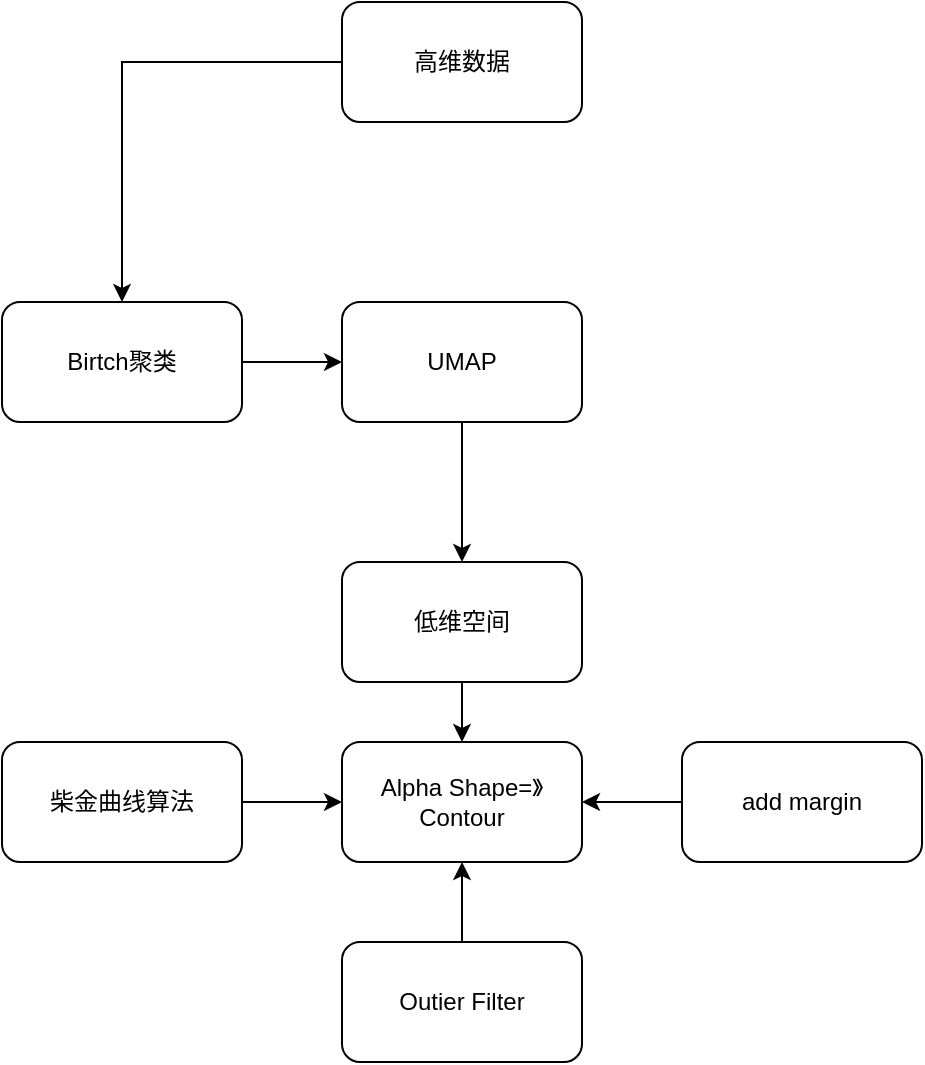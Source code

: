 <mxfile version="14.6.11" type="github">
  <diagram id="gFrg3TOSpo_yUsh01OMg" name="Page-1">
    <mxGraphModel dx="1422" dy="826" grid="1" gridSize="10" guides="1" tooltips="1" connect="1" arrows="1" fold="1" page="1" pageScale="1" pageWidth="827" pageHeight="1169" math="0" shadow="0">
      <root>
        <mxCell id="0" />
        <mxCell id="1" parent="0" />
        <mxCell id="CDpCMwXp8F2oTA8Pl8b6-3" value="" style="edgeStyle=orthogonalEdgeStyle;rounded=0;orthogonalLoop=1;jettySize=auto;html=1;" edge="1" parent="1" source="CDpCMwXp8F2oTA8Pl8b6-1" target="CDpCMwXp8F2oTA8Pl8b6-2">
          <mxGeometry relative="1" as="geometry" />
        </mxCell>
        <mxCell id="CDpCMwXp8F2oTA8Pl8b6-1" value="高维数据" style="rounded=1;whiteSpace=wrap;html=1;" vertex="1" parent="1">
          <mxGeometry x="380" y="140" width="120" height="60" as="geometry" />
        </mxCell>
        <mxCell id="CDpCMwXp8F2oTA8Pl8b6-6" value="" style="edgeStyle=orthogonalEdgeStyle;rounded=0;orthogonalLoop=1;jettySize=auto;html=1;" edge="1" parent="1" source="CDpCMwXp8F2oTA8Pl8b6-2" target="CDpCMwXp8F2oTA8Pl8b6-4">
          <mxGeometry relative="1" as="geometry" />
        </mxCell>
        <mxCell id="CDpCMwXp8F2oTA8Pl8b6-2" value="Birtch聚类" style="whiteSpace=wrap;html=1;rounded=1;" vertex="1" parent="1">
          <mxGeometry x="210" y="290" width="120" height="60" as="geometry" />
        </mxCell>
        <mxCell id="CDpCMwXp8F2oTA8Pl8b6-8" value="" style="edgeStyle=orthogonalEdgeStyle;rounded=0;orthogonalLoop=1;jettySize=auto;html=1;" edge="1" parent="1" source="CDpCMwXp8F2oTA8Pl8b6-4" target="CDpCMwXp8F2oTA8Pl8b6-5">
          <mxGeometry relative="1" as="geometry" />
        </mxCell>
        <mxCell id="CDpCMwXp8F2oTA8Pl8b6-4" value="UMAP" style="whiteSpace=wrap;html=1;rounded=1;" vertex="1" parent="1">
          <mxGeometry x="380" y="290" width="120" height="60" as="geometry" />
        </mxCell>
        <mxCell id="CDpCMwXp8F2oTA8Pl8b6-10" value="" style="edgeStyle=orthogonalEdgeStyle;rounded=0;orthogonalLoop=1;jettySize=auto;html=1;" edge="1" parent="1" source="CDpCMwXp8F2oTA8Pl8b6-5" target="CDpCMwXp8F2oTA8Pl8b6-9">
          <mxGeometry relative="1" as="geometry" />
        </mxCell>
        <mxCell id="CDpCMwXp8F2oTA8Pl8b6-5" value="低维空间" style="whiteSpace=wrap;html=1;rounded=1;" vertex="1" parent="1">
          <mxGeometry x="380" y="420" width="120" height="60" as="geometry" />
        </mxCell>
        <mxCell id="CDpCMwXp8F2oTA8Pl8b6-7" style="edgeStyle=orthogonalEdgeStyle;rounded=0;orthogonalLoop=1;jettySize=auto;html=1;exitX=0.5;exitY=1;exitDx=0;exitDy=0;" edge="1" parent="1" source="CDpCMwXp8F2oTA8Pl8b6-4" target="CDpCMwXp8F2oTA8Pl8b6-4">
          <mxGeometry relative="1" as="geometry" />
        </mxCell>
        <mxCell id="CDpCMwXp8F2oTA8Pl8b6-9" value="Alpha Shape=》Contour" style="whiteSpace=wrap;html=1;rounded=1;" vertex="1" parent="1">
          <mxGeometry x="380" y="510" width="120" height="60" as="geometry" />
        </mxCell>
        <mxCell id="CDpCMwXp8F2oTA8Pl8b6-13" value="" style="edgeStyle=orthogonalEdgeStyle;rounded=0;orthogonalLoop=1;jettySize=auto;html=1;" edge="1" parent="1" source="CDpCMwXp8F2oTA8Pl8b6-11" target="CDpCMwXp8F2oTA8Pl8b6-9">
          <mxGeometry relative="1" as="geometry" />
        </mxCell>
        <mxCell id="CDpCMwXp8F2oTA8Pl8b6-11" value="柴金曲线算法" style="whiteSpace=wrap;html=1;rounded=1;" vertex="1" parent="1">
          <mxGeometry x="210" y="510" width="120" height="60" as="geometry" />
        </mxCell>
        <mxCell id="CDpCMwXp8F2oTA8Pl8b6-14" value="" style="edgeStyle=orthogonalEdgeStyle;rounded=0;orthogonalLoop=1;jettySize=auto;html=1;" edge="1" parent="1" source="CDpCMwXp8F2oTA8Pl8b6-12" target="CDpCMwXp8F2oTA8Pl8b6-9">
          <mxGeometry relative="1" as="geometry" />
        </mxCell>
        <mxCell id="CDpCMwXp8F2oTA8Pl8b6-12" value="add margin" style="whiteSpace=wrap;html=1;rounded=1;" vertex="1" parent="1">
          <mxGeometry x="550" y="510" width="120" height="60" as="geometry" />
        </mxCell>
        <mxCell id="CDpCMwXp8F2oTA8Pl8b6-16" value="" style="edgeStyle=orthogonalEdgeStyle;rounded=0;orthogonalLoop=1;jettySize=auto;html=1;" edge="1" parent="1" source="CDpCMwXp8F2oTA8Pl8b6-15" target="CDpCMwXp8F2oTA8Pl8b6-9">
          <mxGeometry relative="1" as="geometry" />
        </mxCell>
        <mxCell id="CDpCMwXp8F2oTA8Pl8b6-15" value="Outier Filter" style="whiteSpace=wrap;html=1;rounded=1;" vertex="1" parent="1">
          <mxGeometry x="380" y="610" width="120" height="60" as="geometry" />
        </mxCell>
      </root>
    </mxGraphModel>
  </diagram>
</mxfile>
